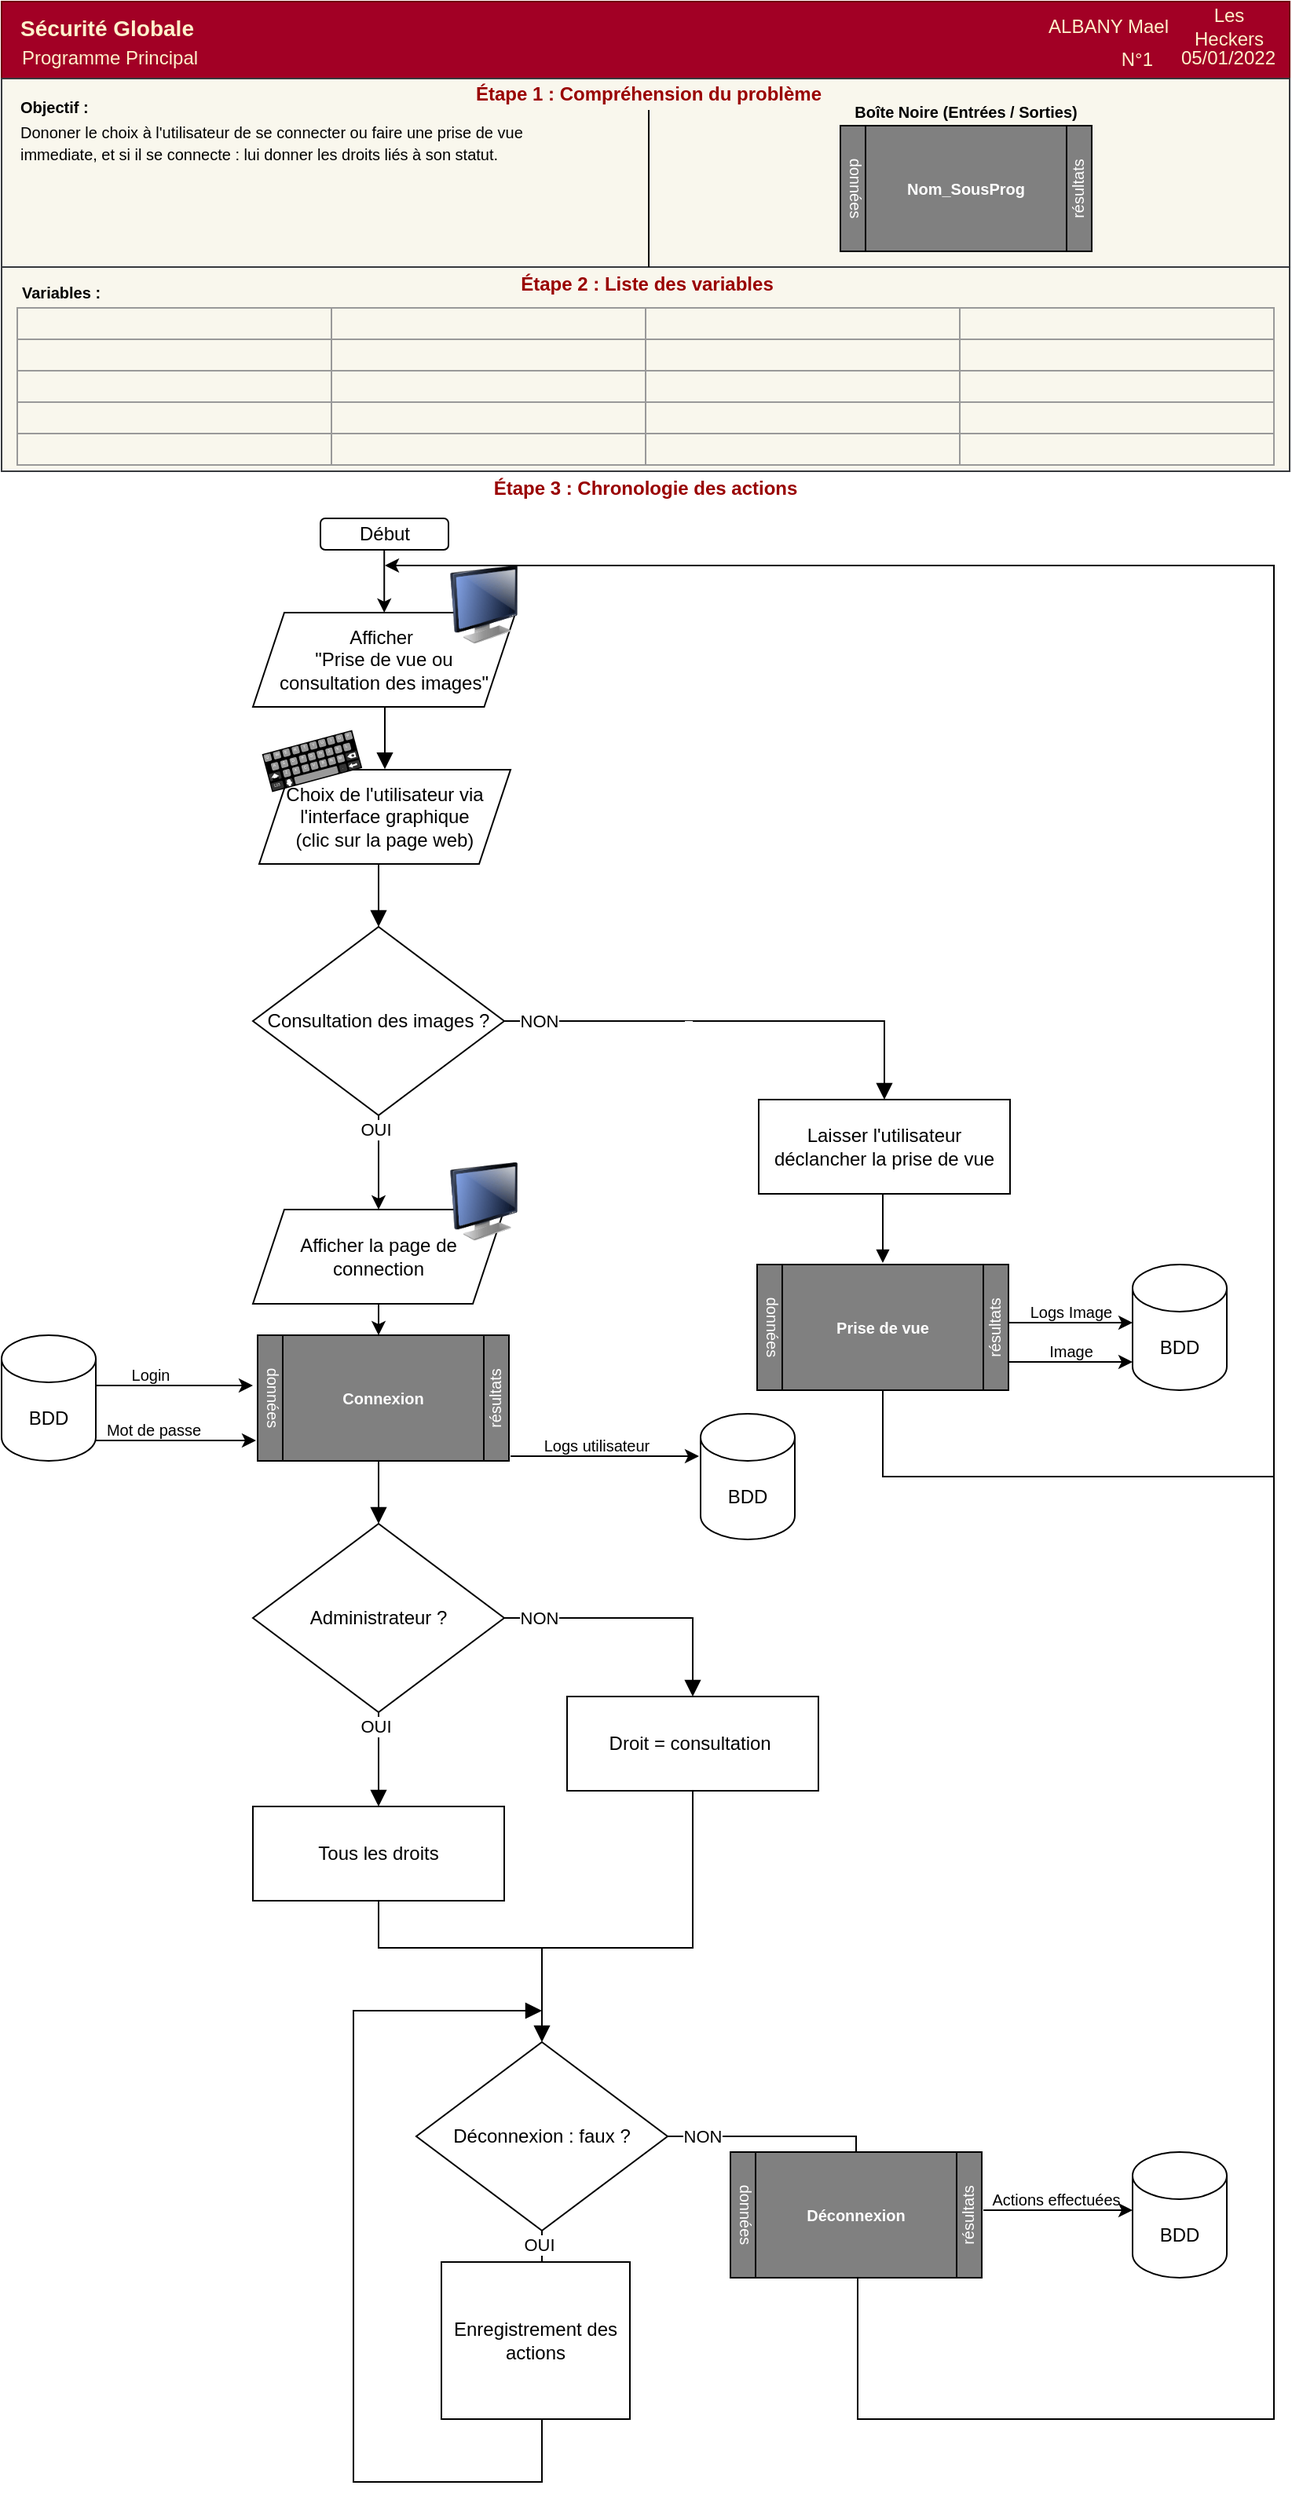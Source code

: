 <mxfile version="16.1.2" type="device"><diagram id="C5RBs43oDa-KdzZeNtuy" name="Page-1"><mxGraphModel dx="3004" dy="2047" grid="1" gridSize="10" guides="1" tooltips="1" connect="1" arrows="1" fold="1" page="1" pageScale="1" pageWidth="827" pageHeight="1169" math="0" shadow="0"><root><mxCell id="WIyWlLk6GJQsqaUBKTNV-0"/><mxCell id="WIyWlLk6GJQsqaUBKTNV-1" parent="WIyWlLk6GJQsqaUBKTNV-0"/><mxCell id="lnCyzunkSjbtColJnRYk-47" value="" style="group" parent="WIyWlLk6GJQsqaUBKTNV-1" vertex="1" connectable="0"><mxGeometry x="-1650" y="-1169" width="820" height="299" as="geometry"/></mxCell><mxCell id="lnCyzunkSjbtColJnRYk-46" value="" style="group;allowArrows=0;dropTarget=0;recursiveResize=0;expand=0;movable=0;resizable=0;rotatable=0;deletable=0;cloneable=0;editable=0;" parent="lnCyzunkSjbtColJnRYk-47" vertex="1" connectable="0"><mxGeometry width="820" height="299" as="geometry"/></mxCell><mxCell id="FBwt7Aevd6_M9OipMNYC-8" value="" style="rounded=0;whiteSpace=wrap;html=1;fontSize=12;align=left;fillColor=#a20025;strokeColor=#6F0000;fontColor=#ffffff;deletable=0;cloneable=0;rotatable=0;resizable=0;movable=0;expand=0;recursiveResize=0;allowArrows=0;connectable=0;editable=0;" parent="lnCyzunkSjbtColJnRYk-46" vertex="1"><mxGeometry width="820" height="49" as="geometry"/></mxCell><mxCell id="td8Thl32gD1S19auqDvH-131" value="" style="rounded=0;whiteSpace=wrap;html=1;strokeWidth=1;perimeterSpacing=0;connectable=0;allowArrows=0;resizable=0;movable=0;rotatable=0;cloneable=0;deletable=0;resizeWidth=0;fillColor=#f9f7ed;strokeColor=#36393d;expand=0;recursiveResize=0;editable=0;" parent="lnCyzunkSjbtColJnRYk-46" vertex="1"><mxGeometry y="49" width="820" height="120" as="geometry"/></mxCell><mxCell id="pmkci14DqVWy7yplzHCR-0" value="" style="rounded=0;whiteSpace=wrap;html=1;fillColor=#f9f7ed;strokeColor=#36393d;connectable=0;allowArrows=0;recursiveResize=0;expand=0;movable=0;resizable=0;rotatable=0;cloneable=0;deletable=0;editable=0;" parent="lnCyzunkSjbtColJnRYk-46" vertex="1"><mxGeometry y="169" width="820" height="130" as="geometry"/></mxCell><mxCell id="FBwt7Aevd6_M9OipMNYC-7" value="" style="endArrow=none;html=1;fontSize=12;fontColor=#808080;startFill=0;endFill=0;anchorPointDirection=0;bendable=0;movable=0;cloneable=0;deletable=0;editable=0;" parent="lnCyzunkSjbtColJnRYk-47" edge="1"><mxGeometry width="50" height="50" relative="1" as="geometry"><mxPoint x="412" y="69" as="sourcePoint"/><mxPoint x="412" y="169" as="targetPoint"/></mxGeometry></mxCell><mxCell id="td8Thl32gD1S19auqDvH-126" value="Programme Principal&amp;nbsp;" style="text;html=1;strokeColor=none;fillColor=none;align=left;verticalAlign=middle;whiteSpace=wrap;rounded=0;fontColor=#FFF2CC;connectable=0;allowArrows=0;recursiveResize=0;expand=0;movable=0;resizable=0;rotatable=0;cloneable=0;deletable=0;pointerEvents=0;" parent="WIyWlLk6GJQsqaUBKTNV-1" vertex="1"><mxGeometry x="-1639" y="-1143" width="238" height="20" as="geometry"/></mxCell><mxCell id="td8Thl32gD1S19auqDvH-127" value="ALBANY Mael" style="text;html=1;strokeColor=none;fillColor=none;align=right;verticalAlign=middle;whiteSpace=wrap;rounded=0;movable=0;resizable=0;rotatable=0;deletable=0;editable=1;connectable=0;fontColor=#FFF2CC;allowArrows=0;recursiveResize=0;expand=0;cloneable=0;pointerEvents=0;" parent="WIyWlLk6GJQsqaUBKTNV-1" vertex="1"><mxGeometry x="-1285" y="-1163" width="380" height="20" as="geometry"/></mxCell><mxCell id="td8Thl32gD1S19auqDvH-128" value="Les Heckers" style="text;html=1;strokeColor=none;fillColor=none;align=center;verticalAlign=middle;whiteSpace=wrap;rounded=0;movable=0;fontColor=#FFF2CC;connectable=0;allowArrows=0;recursiveResize=0;expand=0;resizable=0;rotatable=0;cloneable=0;deletable=0;pointerEvents=0;" parent="WIyWlLk6GJQsqaUBKTNV-1" vertex="1"><mxGeometry x="-900" y="-1165" width="63.45" height="23" as="geometry"/></mxCell><mxCell id="td8Thl32gD1S19auqDvH-132" value="N°1" style="text;html=1;strokeColor=none;fillColor=none;align=right;verticalAlign=middle;whiteSpace=wrap;rounded=0;movable=0;fontColor=#FFF2CC;connectable=0;allowArrows=0;recursiveResize=0;expand=0;resizable=0;rotatable=0;cloneable=0;deletable=0;pointerEvents=0;" parent="WIyWlLk6GJQsqaUBKTNV-1" vertex="1"><mxGeometry x="-1017" y="-1142" width="102" height="20" as="geometry"/></mxCell><mxCell id="td8Thl32gD1S19auqDvH-133" value="&lt;font style=&quot;font-size: 10px&quot;&gt;&lt;b&gt;Objectif :&lt;/b&gt;&lt;/font&gt;" style="text;html=1;strokeColor=none;fillColor=none;align=left;verticalAlign=middle;whiteSpace=wrap;rounded=0;fontSize=14;resizable=0;movable=0;editable=0;rotatable=0;deletable=0;connectable=0;allowArrows=0;recursiveResize=0;expand=0;cloneable=0;pointerEvents=0;" parent="WIyWlLk6GJQsqaUBKTNV-1" vertex="1"><mxGeometry x="-1640" y="-1112.5" width="160" height="19.5" as="geometry"/></mxCell><mxCell id="td8Thl32gD1S19auqDvH-142" value="05/01/2022" style="text;html=1;strokeColor=none;fillColor=none;align=right;verticalAlign=middle;whiteSpace=wrap;rounded=0;movable=0;fontColor=#FFF2CC;connectable=0;allowArrows=0;recursiveResize=0;expand=0;resizable=0;rotatable=0;cloneable=0;deletable=0;pointerEvents=0;" parent="WIyWlLk6GJQsqaUBKTNV-1" vertex="1"><mxGeometry x="-908" y="-1143" width="71" height="20" as="geometry"/></mxCell><mxCell id="td8Thl32gD1S19auqDvH-143" value="&lt;font color=&quot;#fff2cc&quot; face=&quot;helvetica&quot;&gt;&lt;span style=&quot;font-size: 14px&quot;&gt;&lt;b&gt;Sécurité Globale&lt;/b&gt;&lt;/span&gt;&lt;/font&gt;" style="text;whiteSpace=wrap;html=1;fontSize=16;movable=0;align=left;connectable=0;allowArrows=0;resizable=0;rotatable=0;cloneable=0;deletable=0;expand=0;recursiveResize=0;pointerEvents=0;" parent="WIyWlLk6GJQsqaUBKTNV-1" vertex="1"><mxGeometry x="-1640" y="-1169" width="280" height="30" as="geometry"/></mxCell><mxCell id="td8Thl32gD1S19auqDvH-146" value="&lt;font style=&quot;font-size: 10px&quot;&gt;Dononer le choix à l'utilisateur de se connecter ou faire une prise de vue immediate, et si il se connecte : lui donner les droits liés à son statut.&lt;/font&gt;" style="text;html=1;strokeColor=none;fillColor=none;align=left;verticalAlign=top;whiteSpace=wrap;rounded=0;movable=0;autosize=0;resizable=0;deletable=0;allowArrows=0;connectable=0;imageVerticalAlign=top;rotatable=0;cloneable=0;recursiveResize=0;expand=0;resizeHeight=0;pointerEvents=0;" parent="WIyWlLk6GJQsqaUBKTNV-1" vertex="1"><mxGeometry x="-1640" y="-1100" width="370" height="90" as="geometry"/></mxCell><mxCell id="pmkci14DqVWy7yplzHCR-1" value="&lt;b style=&quot;&quot;&gt;&lt;font style=&quot;font-size: 10px&quot;&gt;Variables :&lt;/font&gt;&lt;/b&gt;" style="text;html=1;strokeColor=none;fillColor=none;align=left;verticalAlign=middle;whiteSpace=wrap;rounded=0;connectable=0;allowArrows=0;recursiveResize=0;expand=0;movable=0;resizable=0;rotatable=0;cloneable=0;deletable=0;pointerEvents=0;editable=0;" parent="WIyWlLk6GJQsqaUBKTNV-1" vertex="1"><mxGeometry x="-1639" y="-994" width="80" height="20" as="geometry"/></mxCell><mxCell id="pmkci14DqVWy7yplzHCR-34" value="" style="group;allowArrows=0;dropTarget=0;recursiveResize=0;expand=0;movable=0;resizable=0;rotatable=0;deletable=0;cloneable=0;pointerEvents=0;" parent="WIyWlLk6GJQsqaUBKTNV-1" vertex="1" connectable="0"><mxGeometry x="-1639" y="-970" width="795" height="90" as="geometry"/></mxCell><mxCell id="pmkci14DqVWy7yplzHCR-53" value="" style="group;allowArrows=0;dropTarget=0;recursiveResize=0;expand=0;movable=0;resizable=0;rotatable=0;cloneable=0;deletable=0;container=0;pointerEvents=0;" parent="WIyWlLk6GJQsqaUBKTNV-1" vertex="1" connectable="0"><mxGeometry x="-1639" y="-970" width="800.45" height="90" as="geometry"/></mxCell><mxCell id="lnCyzunkSjbtColJnRYk-22" value="&lt;span style=&quot;font-family: &amp;#34;helvetica&amp;#34; ; font-style: normal ; letter-spacing: normal ; text-indent: 0px ; text-transform: none ; word-spacing: 0px ; display: inline ; float: none&quot;&gt;&lt;b&gt;&lt;font style=&quot;font-size: 12px&quot; color=&quot;#990000&quot;&gt;Étape 1 : Compréhension du problème&lt;/font&gt;&lt;/b&gt;&lt;/span&gt;" style="text;whiteSpace=wrap;html=1;align=center;connectable=0;allowArrows=0;recursiveResize=0;expand=0;movable=0;resizable=0;rotatable=0;deletable=0;cloneable=0;pointerEvents=0;editable=0;" parent="WIyWlLk6GJQsqaUBKTNV-1" vertex="1"><mxGeometry x="-1378" y="-1123.75" width="280" height="30" as="geometry"/></mxCell><mxCell id="lnCyzunkSjbtColJnRYk-23" value="&lt;span style=&quot;font-family: &amp;#34;helvetica&amp;#34; ; font-style: normal ; letter-spacing: normal ; text-indent: 0px ; text-transform: none ; word-spacing: 0px ; display: inline ; float: none&quot;&gt;&lt;b&gt;&lt;font style=&quot;font-size: 12px&quot; color=&quot;#990000&quot;&gt;Étape 2 : Liste des variables&lt;/font&gt;&lt;/b&gt;&lt;/span&gt;" style="text;whiteSpace=wrap;html=1;align=center;connectable=0;allowArrows=0;expand=0;recursiveResize=0;movable=0;resizable=0;rotatable=0;cloneable=0;deletable=0;pointerEvents=0;editable=0;" parent="WIyWlLk6GJQsqaUBKTNV-1" vertex="1"><mxGeometry x="-1379" y="-1003" width="280" height="30" as="geometry"/></mxCell><mxCell id="lnCyzunkSjbtColJnRYk-24" value="&lt;span style=&quot;font-family: &amp;#34;helvetica&amp;#34; ; font-style: normal ; letter-spacing: normal ; text-indent: 0px ; text-transform: none ; word-spacing: 0px ; display: inline ; float: none&quot;&gt;&lt;b&gt;&lt;font style=&quot;font-size: 12px&quot; color=&quot;#990000&quot;&gt;Étape 3 : Chronologie des actions&lt;/font&gt;&lt;/b&gt;&lt;/span&gt;" style="text;whiteSpace=wrap;html=1;align=center;connectable=0;allowArrows=0;recursiveResize=0;expand=0;movable=0;resizable=0;rotatable=0;cloneable=0;deletable=0;pointerEvents=0;editable=0;" parent="WIyWlLk6GJQsqaUBKTNV-1" vertex="1"><mxGeometry x="-1380" y="-873" width="280" height="20" as="geometry"/></mxCell><mxCell id="pmkci14DqVWy7yplzHCR-49" value="" style="rounded=0;whiteSpace=wrap;html=1;align=left;verticalAlign=middle;labelBackgroundColor=none;fontColor=none;noLabel=0;fillColor=none;strokeColor=#999999;allowArrows=0;connectable=0;recursiveResize=0;expand=0;movable=0;resizable=0;rotatable=0;cloneable=0;deletable=0;editable=1;fontSize=10;spacingBottom=1;pointerEvents=0;" parent="WIyWlLk6GJQsqaUBKTNV-1" vertex="1"><mxGeometry x="-1640" y="-974" width="200" height="20" as="geometry"/></mxCell><mxCell id="td8Thl32gD1S19auqDvH-148" value="&lt;font style=&quot;font-size: 10px&quot;&gt;&lt;b&gt;Boîte Noire (Entrées / Sorties)&lt;/b&gt;&lt;/font&gt;" style="text;html=1;strokeColor=none;fillColor=none;align=center;verticalAlign=middle;whiteSpace=wrap;rounded=0;fontSize=14;movable=0;resizable=0;connectable=0;allowArrows=0;rotatable=0;deletable=0;expand=0;editable=0;recursiveResize=0;cloneable=0;pointerEvents=0;" parent="WIyWlLk6GJQsqaUBKTNV-1" vertex="1"><mxGeometry x="-1126" y="-1109.5" width="180" height="19.5" as="geometry"/></mxCell><mxCell id="lnCyzunkSjbtColJnRYk-25" value="" style="group;allowArrows=0;dropTarget=0;recursiveResize=0;expand=0;movable=0;resizable=0;rotatable=0;cloneable=0;deletable=0;editable=0;" parent="WIyWlLk6GJQsqaUBKTNV-1" vertex="1" connectable="0"><mxGeometry x="-1117" y="-1090" width="162" height="80" as="geometry"/></mxCell><mxCell id="lnCyzunkSjbtColJnRYk-19" value="&lt;font color=&quot;#ffffff&quot; style=&quot;font-size: 10px&quot;&gt;&lt;b&gt;Nom_SousProg&lt;/b&gt;&lt;/font&gt;" style="shape=process;whiteSpace=wrap;html=1;backgroundOutline=0;fontColor=#808080;fillColor=#808080;allowArrows=0;recursiveResize=0;expand=0;resizable=0;rotatable=0;cloneable=0;connectable=0;movable=0;deletable=0;" parent="lnCyzunkSjbtColJnRYk-25" vertex="1"><mxGeometry x="1" width="160" height="80" as="geometry"/></mxCell><mxCell id="lnCyzunkSjbtColJnRYk-20" value="&lt;span style=&quot;font-size: 10px&quot;&gt;données&lt;/span&gt;" style="text;html=1;strokeColor=none;fillColor=none;align=center;verticalAlign=middle;whiteSpace=wrap;rounded=0;horizontal=0;fontColor=#FFFFFF;rotation=-180;spacing=0;fontSize=10;allowArrows=0;expand=0;movable=0;resizable=0;rotatable=0;cloneable=0;deletable=0;pointerEvents=0;editable=0;connectable=0;recursiveResize=0;" parent="lnCyzunkSjbtColJnRYk-25" vertex="1"><mxGeometry x="1" y="10" width="20" height="60" as="geometry"/></mxCell><mxCell id="lnCyzunkSjbtColJnRYk-21" value="&lt;span style=&quot;font-size: 10px&quot;&gt;résultats&lt;br style=&quot;font-size: 10px&quot;&gt;&lt;/span&gt;" style="text;html=1;strokeColor=none;fillColor=none;align=center;verticalAlign=middle;whiteSpace=wrap;rounded=0;horizontal=0;fontColor=#FFFFFF;rotation=0;spacing=0;fontSize=10;allowArrows=0;expand=0;movable=0;resizable=0;rotatable=0;cloneable=0;deletable=0;pointerEvents=0;editable=0;connectable=0;recursiveResize=0;" parent="lnCyzunkSjbtColJnRYk-25" vertex="1"><mxGeometry x="142" y="10" width="20" height="60" as="geometry"/></mxCell><mxCell id="lnCyzunkSjbtColJnRYk-27" value="" style="rounded=0;whiteSpace=wrap;html=1;align=left;verticalAlign=middle;labelBackgroundColor=none;fontColor=none;noLabel=0;fillColor=none;strokeColor=#999999;allowArrows=0;connectable=0;recursiveResize=0;expand=0;movable=0;resizable=0;rotatable=0;cloneable=0;deletable=0;editable=1;fontSize=10;spacingBottom=1;pointerEvents=0;" parent="WIyWlLk6GJQsqaUBKTNV-1" vertex="1"><mxGeometry x="-1640" y="-954" width="200" height="20" as="geometry"/></mxCell><mxCell id="lnCyzunkSjbtColJnRYk-28" value="" style="rounded=0;whiteSpace=wrap;html=1;align=left;verticalAlign=middle;labelBackgroundColor=none;fontColor=none;noLabel=0;fillColor=none;strokeColor=#999999;allowArrows=0;connectable=0;recursiveResize=0;expand=0;movable=0;resizable=0;rotatable=0;cloneable=0;deletable=0;editable=1;fontSize=10;spacingBottom=1;pointerEvents=0;" parent="WIyWlLk6GJQsqaUBKTNV-1" vertex="1"><mxGeometry x="-1640" y="-934" width="200" height="20" as="geometry"/></mxCell><mxCell id="lnCyzunkSjbtColJnRYk-29" value="" style="rounded=0;whiteSpace=wrap;html=1;align=left;verticalAlign=middle;labelBackgroundColor=none;fontColor=none;noLabel=0;fillColor=none;strokeColor=#999999;allowArrows=0;connectable=0;recursiveResize=0;expand=0;movable=0;resizable=0;rotatable=0;cloneable=0;deletable=0;editable=1;fontSize=10;spacingBottom=1;pointerEvents=0;" parent="WIyWlLk6GJQsqaUBKTNV-1" vertex="1"><mxGeometry x="-1640" y="-914" width="200" height="20" as="geometry"/></mxCell><mxCell id="lnCyzunkSjbtColJnRYk-30" value="" style="rounded=0;whiteSpace=wrap;html=1;align=left;verticalAlign=middle;labelBackgroundColor=none;fontColor=none;noLabel=0;fillColor=none;strokeColor=#999999;allowArrows=0;connectable=0;recursiveResize=0;expand=0;movable=0;resizable=0;rotatable=0;cloneable=0;deletable=0;editable=1;fontSize=10;spacingBottom=1;pointerEvents=0;" parent="WIyWlLk6GJQsqaUBKTNV-1" vertex="1"><mxGeometry x="-1640" y="-894" width="200" height="20" as="geometry"/></mxCell><mxCell id="lnCyzunkSjbtColJnRYk-31" value="" style="rounded=0;whiteSpace=wrap;html=1;align=left;verticalAlign=middle;labelBackgroundColor=none;fontColor=none;noLabel=0;fillColor=none;strokeColor=#999999;allowArrows=0;connectable=0;recursiveResize=0;expand=0;movable=0;resizable=0;rotatable=0;cloneable=0;deletable=0;editable=1;fontSize=10;spacingBottom=1;pointerEvents=0;" parent="WIyWlLk6GJQsqaUBKTNV-1" vertex="1"><mxGeometry x="-1440" y="-974" width="200" height="20" as="geometry"/></mxCell><mxCell id="lnCyzunkSjbtColJnRYk-32" value="" style="rounded=0;whiteSpace=wrap;html=1;align=left;verticalAlign=middle;labelBackgroundColor=none;fontColor=none;noLabel=0;fillColor=none;strokeColor=#999999;allowArrows=0;connectable=0;recursiveResize=0;expand=0;movable=0;resizable=0;rotatable=0;cloneable=0;deletable=0;editable=1;fontSize=10;spacingBottom=1;pointerEvents=0;" parent="WIyWlLk6GJQsqaUBKTNV-1" vertex="1"><mxGeometry x="-1440" y="-954" width="200" height="20" as="geometry"/></mxCell><mxCell id="lnCyzunkSjbtColJnRYk-33" value="" style="rounded=0;whiteSpace=wrap;html=1;align=left;verticalAlign=middle;labelBackgroundColor=none;fontColor=none;noLabel=0;fillColor=none;strokeColor=#999999;allowArrows=0;connectable=0;recursiveResize=0;expand=0;movable=0;resizable=0;rotatable=0;cloneable=0;deletable=0;editable=1;fontSize=10;spacingBottom=1;pointerEvents=0;" parent="WIyWlLk6GJQsqaUBKTNV-1" vertex="1"><mxGeometry x="-1440" y="-934" width="200" height="20" as="geometry"/></mxCell><mxCell id="lnCyzunkSjbtColJnRYk-34" value="" style="rounded=0;whiteSpace=wrap;html=1;align=left;verticalAlign=middle;labelBackgroundColor=none;fontColor=none;noLabel=0;fillColor=none;strokeColor=#999999;allowArrows=0;connectable=0;recursiveResize=0;expand=0;movable=0;resizable=0;rotatable=0;cloneable=0;deletable=0;editable=1;fontSize=10;spacingBottom=1;pointerEvents=0;" parent="WIyWlLk6GJQsqaUBKTNV-1" vertex="1"><mxGeometry x="-1440" y="-914" width="200" height="20" as="geometry"/></mxCell><mxCell id="lnCyzunkSjbtColJnRYk-35" value="" style="rounded=0;whiteSpace=wrap;html=1;align=left;verticalAlign=middle;labelBackgroundColor=none;fontColor=none;noLabel=0;fillColor=none;strokeColor=#999999;allowArrows=0;connectable=0;recursiveResize=0;expand=0;movable=0;resizable=0;rotatable=0;cloneable=0;deletable=0;editable=1;fontSize=10;spacingBottom=1;pointerEvents=0;" parent="WIyWlLk6GJQsqaUBKTNV-1" vertex="1"><mxGeometry x="-1440" y="-894" width="200" height="20" as="geometry"/></mxCell><mxCell id="lnCyzunkSjbtColJnRYk-36" value="" style="rounded=0;whiteSpace=wrap;html=1;align=left;verticalAlign=middle;labelBackgroundColor=none;fontColor=none;noLabel=0;fillColor=none;strokeColor=#999999;allowArrows=0;connectable=0;recursiveResize=0;expand=0;movable=0;resizable=0;rotatable=0;cloneable=0;deletable=0;editable=1;fontSize=10;spacingBottom=1;pointerEvents=0;" parent="WIyWlLk6GJQsqaUBKTNV-1" vertex="1"><mxGeometry x="-1240" y="-974" width="200" height="20" as="geometry"/></mxCell><mxCell id="lnCyzunkSjbtColJnRYk-37" value="" style="rounded=0;whiteSpace=wrap;html=1;align=left;verticalAlign=middle;labelBackgroundColor=none;fontColor=none;noLabel=0;fillColor=none;strokeColor=#999999;allowArrows=0;connectable=0;recursiveResize=0;expand=0;movable=0;resizable=0;rotatable=0;cloneable=0;deletable=0;editable=1;fontSize=10;spacingBottom=1;pointerEvents=0;" parent="WIyWlLk6GJQsqaUBKTNV-1" vertex="1"><mxGeometry x="-1240" y="-954" width="200" height="20" as="geometry"/></mxCell><mxCell id="lnCyzunkSjbtColJnRYk-38" value="" style="rounded=0;whiteSpace=wrap;html=1;align=left;verticalAlign=middle;labelBackgroundColor=none;fontColor=none;noLabel=0;fillColor=none;strokeColor=#999999;allowArrows=0;connectable=0;recursiveResize=0;expand=0;movable=0;resizable=0;rotatable=0;cloneable=0;deletable=0;editable=1;fontSize=10;spacingBottom=1;pointerEvents=0;" parent="WIyWlLk6GJQsqaUBKTNV-1" vertex="1"><mxGeometry x="-1240" y="-934" width="200" height="20" as="geometry"/></mxCell><mxCell id="lnCyzunkSjbtColJnRYk-39" value="" style="rounded=0;whiteSpace=wrap;html=1;align=left;verticalAlign=middle;labelBackgroundColor=none;fontColor=none;noLabel=0;fillColor=none;strokeColor=#999999;allowArrows=0;connectable=0;recursiveResize=0;expand=0;movable=0;resizable=0;rotatable=0;cloneable=0;deletable=0;editable=1;fontSize=10;spacingBottom=1;pointerEvents=0;" parent="WIyWlLk6GJQsqaUBKTNV-1" vertex="1"><mxGeometry x="-1240" y="-914" width="200" height="20" as="geometry"/></mxCell><mxCell id="lnCyzunkSjbtColJnRYk-40" value="" style="rounded=0;whiteSpace=wrap;html=1;align=left;verticalAlign=middle;labelBackgroundColor=none;fontColor=none;noLabel=0;fillColor=none;strokeColor=#999999;allowArrows=0;connectable=0;recursiveResize=0;expand=0;movable=0;resizable=0;rotatable=0;cloneable=0;deletable=0;editable=1;fontSize=10;spacingBottom=1;pointerEvents=0;" parent="WIyWlLk6GJQsqaUBKTNV-1" vertex="1"><mxGeometry x="-1240" y="-894" width="200" height="20" as="geometry"/></mxCell><mxCell id="lnCyzunkSjbtColJnRYk-41" value="" style="rounded=0;whiteSpace=wrap;html=1;align=left;verticalAlign=middle;labelBackgroundColor=none;fontColor=none;noLabel=0;fillColor=none;strokeColor=#999999;allowArrows=0;connectable=0;recursiveResize=0;expand=0;movable=0;resizable=0;rotatable=0;cloneable=0;deletable=0;editable=1;fontSize=10;spacingBottom=1;pointerEvents=0;" parent="WIyWlLk6GJQsqaUBKTNV-1" vertex="1"><mxGeometry x="-1040" y="-974" width="200" height="20" as="geometry"/></mxCell><mxCell id="lnCyzunkSjbtColJnRYk-42" value="" style="rounded=0;whiteSpace=wrap;html=1;align=left;verticalAlign=middle;labelBackgroundColor=none;fontColor=none;noLabel=0;fillColor=none;strokeColor=#999999;allowArrows=0;connectable=0;recursiveResize=0;expand=0;movable=0;resizable=0;rotatable=0;cloneable=0;deletable=0;editable=1;fontSize=10;spacingBottom=1;pointerEvents=0;" parent="WIyWlLk6GJQsqaUBKTNV-1" vertex="1"><mxGeometry x="-1040" y="-954" width="200" height="20" as="geometry"/></mxCell><mxCell id="lnCyzunkSjbtColJnRYk-43" value="" style="rounded=0;whiteSpace=wrap;html=1;align=left;verticalAlign=middle;labelBackgroundColor=none;fontColor=none;noLabel=0;fillColor=none;strokeColor=#999999;allowArrows=0;connectable=0;recursiveResize=0;expand=0;movable=0;resizable=0;rotatable=0;cloneable=0;deletable=0;editable=1;fontSize=10;spacingBottom=1;pointerEvents=0;" parent="WIyWlLk6GJQsqaUBKTNV-1" vertex="1"><mxGeometry x="-1040" y="-934" width="200" height="20" as="geometry"/></mxCell><mxCell id="lnCyzunkSjbtColJnRYk-44" value="" style="rounded=0;whiteSpace=wrap;html=1;align=left;verticalAlign=middle;labelBackgroundColor=none;fontColor=none;noLabel=0;fillColor=none;strokeColor=#999999;allowArrows=0;connectable=0;recursiveResize=0;expand=0;movable=0;resizable=0;rotatable=0;cloneable=0;deletable=0;editable=1;fontSize=10;spacingBottom=1;pointerEvents=0;" parent="WIyWlLk6GJQsqaUBKTNV-1" vertex="1"><mxGeometry x="-1040" y="-914" width="200" height="20" as="geometry"/></mxCell><mxCell id="lnCyzunkSjbtColJnRYk-45" value="" style="rounded=0;whiteSpace=wrap;html=1;align=left;verticalAlign=middle;labelBackgroundColor=none;fontColor=none;noLabel=0;fillColor=none;strokeColor=#999999;allowArrows=0;connectable=0;recursiveResize=0;expand=0;movable=0;resizable=0;rotatable=0;cloneable=0;deletable=0;editable=1;fontSize=10;spacingBottom=1;pointerEvents=0;" parent="WIyWlLk6GJQsqaUBKTNV-1" vertex="1"><mxGeometry x="-1040" y="-894" width="200" height="20" as="geometry"/></mxCell><mxCell id="kHUyfIK0m5LmK8lNzvcG-0" value="Début" style="rounded=1;whiteSpace=wrap;html=1;fontSize=12;glass=0;strokeWidth=1;shadow=0;fontColor=#000000;fillColor=default;align=center;imageAspect=1;connectable=1;allowArrows=0;recursiveResize=0;expand=0;resizable=0;rotatable=0;cloneable=0;pointerEvents=0;" parent="WIyWlLk6GJQsqaUBKTNV-1" vertex="1"><mxGeometry x="-1447" y="-840" width="81.5" height="20" as="geometry"/></mxCell><mxCell id="kHUyfIK0m5LmK8lNzvcG-1" value="" style="group" parent="WIyWlLk6GJQsqaUBKTNV-1" vertex="1" connectable="0"><mxGeometry x="-1490" y="-820" width="180" height="100" as="geometry"/></mxCell><mxCell id="kHUyfIK0m5LmK8lNzvcG-2" value="Afficher&amp;nbsp;&lt;br&gt;&quot;Prise de vue ou&lt;br&gt;consultation des images&quot;" style="shape=parallelogram;perimeter=parallelogramPerimeter;whiteSpace=wrap;html=1;fixedSize=1;connectable=1;allowArrows=0;recursiveResize=0;expand=0;movable=0;rotatable=0;cloneable=0;deletable=0;resizable=1;fillColor=default;" parent="kHUyfIK0m5LmK8lNzvcG-1" vertex="1"><mxGeometry y="40" width="167.228" height="60" as="geometry"/></mxCell><mxCell id="kHUyfIK0m5LmK8lNzvcG-3" value="" style="image;html=1;image=img/lib/clip_art/computers/Monitor_128x128.png;aspect=fixed;connectable=0;allowArrows=0;recursiveResize=0;expand=0;movable=0;resizable=0;rotatable=0;cloneable=0;deletable=0;editable=0;" parent="kHUyfIK0m5LmK8lNzvcG-1" vertex="1"><mxGeometry x="122.22" y="10" width="50" height="50" as="geometry"/></mxCell><mxCell id="kHUyfIK0m5LmK8lNzvcG-4" value="" style="endArrow=classic;html=1;entryX=0.5;entryY=0;entryDx=0;entryDy=0;anchorPointDirection=0;bendable=0;movable=0;cloneable=0;deletable=0;editable=0;rounded=0;" parent="kHUyfIK0m5LmK8lNzvcG-1" target="kHUyfIK0m5LmK8lNzvcG-2" edge="1"><mxGeometry width="50" height="50" relative="1" as="geometry"><mxPoint x="83.614" as="sourcePoint"/><mxPoint x="146.324" y="-160" as="targetPoint"/></mxGeometry></mxCell><mxCell id="kHUyfIK0m5LmK8lNzvcG-5" value="" style="group" parent="WIyWlLk6GJQsqaUBKTNV-1" vertex="1" connectable="0"><mxGeometry x="-1486" y="-720" width="160" height="100" as="geometry"/></mxCell><mxCell id="kHUyfIK0m5LmK8lNzvcG-6" value="" style="endArrow=block;html=1;endSize=8;endFill=1;anchorPointDirection=0;bendable=0;entryX=0.5;entryY=-0.006;entryDx=0;entryDy=0;entryPerimeter=0;movable=1;cloneable=0;deletable=1;editable=0;resizable=1;rotatable=1;connectable=1;rounded=0;" parent="kHUyfIK0m5LmK8lNzvcG-5" target="kHUyfIK0m5LmK8lNzvcG-7" edge="1"><mxGeometry width="50" height="50" as="geometry"><mxPoint x="80" as="sourcePoint"/><mxPoint x="79.76" y="30" as="targetPoint"/></mxGeometry></mxCell><mxCell id="kHUyfIK0m5LmK8lNzvcG-7" value="Choix de l'utilisateur via l'interface graphique&lt;br&gt;(clic sur la page web)" style="shape=parallelogram;perimeter=parallelogramPerimeter;whiteSpace=wrap;html=1;fixedSize=1;connectable=1;allowArrows=0;recursiveResize=0;expand=0;movable=0;resizable=1;rotatable=0;cloneable=0;deletable=0;fillColor=default;" parent="kHUyfIK0m5LmK8lNzvcG-5" vertex="1"><mxGeometry y="40" width="160" height="60" as="geometry"/></mxCell><mxCell id="kHUyfIK0m5LmK8lNzvcG-8" value="" style="verticalLabelPosition=bottom;verticalAlign=top;html=1;shadow=0;dashed=0;strokeWidth=1;shape=mxgraph.android.keyboard;rotation=-15;aspect=fixed;connectable=0;allowArrows=0;recursiveResize=0;expand=0;movable=0;resizable=0;rotatable=0;cloneable=0;deletable=0;" parent="kHUyfIK0m5LmK8lNzvcG-5" vertex="1"><mxGeometry x="4.004" y="21.998" width="59.38" height="25" as="geometry"/></mxCell><mxCell id="kHUyfIK0m5LmK8lNzvcG-9" value="" style="group;allowArrows=0;dropTarget=0;recursiveResize=0;expand=0;resizable=0;rotatable=0;cloneable=0;deletable=1;" parent="WIyWlLk6GJQsqaUBKTNV-1" vertex="1" connectable="0"><mxGeometry x="-1490" y="-620" width="280" height="180" as="geometry"/></mxCell><mxCell id="kHUyfIK0m5LmK8lNzvcG-10" value="Consultation des images ?" style="rhombus;whiteSpace=wrap;html=1;pointerEvents=0;connectable=1;allowArrows=0;recursiveResize=0;expand=0;rotatable=0;cloneable=0;deletable=0;" parent="kHUyfIK0m5LmK8lNzvcG-9" vertex="1"><mxGeometry y="40" width="160" height="120" as="geometry"/></mxCell><mxCell id="kHUyfIK0m5LmK8lNzvcG-11" value="" style="endArrow=none;html=1;exitX=0.5;exitY=1;exitDx=0;exitDy=0;endFill=0;endSize=8;spacingBottom=30;spacingRight=2;spacingLeft=0;anchorPointDirection=0;bendable=0;movable=0;cloneable=0;deletable=0;editable=0;resizable=1;rotatable=1;connectable=1;startFill=0;rounded=0;" parent="kHUyfIK0m5LmK8lNzvcG-9" source="kHUyfIK0m5LmK8lNzvcG-10" edge="1"><mxGeometry y="40" width="50" height="50" as="geometry"><mxPoint x="360" y="140" as="sourcePoint"/><mxPoint x="80" y="180" as="targetPoint"/></mxGeometry></mxCell><mxCell id="kHUyfIK0m5LmK8lNzvcG-12" value="OUI" style="edgeLabel;html=1;align=center;verticalAlign=middle;resizable=0;points=[];spacingLeft=0;spacingBottom=10;spacingRight=5;allowArrows=0;recursiveResize=0;expand=0;movable=0;rotatable=0;cloneable=0;deletable=0;editable=0;" parent="kHUyfIK0m5LmK8lNzvcG-11" vertex="1" connectable="0"><mxGeometry x="-0.367" y="1" relative="1" as="geometry"><mxPoint x="-1" y="7" as="offset"/></mxGeometry></mxCell><mxCell id="kHUyfIK0m5LmK8lNzvcG-13" value="" style="endArrow=none;html=1;exitX=1;exitY=0.5;exitDx=0;exitDy=0;endSize=8;endFill=0;anchorPointDirection=0;bendable=0;movable=0;cloneable=0;deletable=0;editable=0;resizable=1;rotatable=1;connectable=1;startFill=0;rounded=0;" parent="kHUyfIK0m5LmK8lNzvcG-9" source="kHUyfIK0m5LmK8lNzvcG-10" edge="1"><mxGeometry y="40" width="50" height="50" as="geometry"><mxPoint x="360" y="140" as="sourcePoint"/><mxPoint x="280" y="110" as="targetPoint"/><Array as="points"><mxPoint x="280" y="100"/></Array></mxGeometry></mxCell><mxCell id="kHUyfIK0m5LmK8lNzvcG-14" value="NON" style="edgeLabel;html=1;align=center;verticalAlign=middle;resizable=0;points=[];spacingRight=7;allowArrows=0;recursiveResize=0;expand=0;movable=0;rotatable=0;cloneable=0;deletable=0;pointerEvents=0;editable=0;" parent="kHUyfIK0m5LmK8lNzvcG-13" vertex="1" connectable="0"><mxGeometry x="-0.1" y="-1" relative="1" as="geometry"><mxPoint x="-33" y="-1" as="offset"/></mxGeometry></mxCell><mxCell id="kHUyfIK0m5LmK8lNzvcG-15" value="" style="endArrow=block;html=1;endSize=8;endFill=1;anchorPointDirection=0;bendable=0;entryX=0.5;entryY=0;entryDx=0;entryDy=0;movable=0;cloneable=0;deletable=0;editable=0;rounded=0;" parent="kHUyfIK0m5LmK8lNzvcG-9" target="kHUyfIK0m5LmK8lNzvcG-10" edge="1"><mxGeometry width="50" height="50" relative="1" as="geometry"><mxPoint x="80" as="sourcePoint"/><mxPoint x="40" y="90" as="targetPoint"/></mxGeometry></mxCell><mxCell id="kHUyfIK0m5LmK8lNzvcG-16" value="" style="group" parent="WIyWlLk6GJQsqaUBKTNV-1" vertex="1" connectable="0"><mxGeometry x="-1168" y="-510" width="160" height="100" as="geometry"/></mxCell><mxCell id="kHUyfIK0m5LmK8lNzvcG-17" value="Laisser l'utilisateur déclancher la prise de vue" style="rounded=0;whiteSpace=wrap;html=1;fontSize=12;glass=0;strokeWidth=1;shadow=0;fontColor=#000000;fillColor=default;align=center;pointerEvents=0;connectable=1;allowArrows=0;expand=0;rotatable=0;movable=0;recursiveResize=0;cloneable=0;deletable=0;" parent="kHUyfIK0m5LmK8lNzvcG-16" vertex="1"><mxGeometry y="40" width="160" height="60" as="geometry"/></mxCell><mxCell id="kHUyfIK0m5LmK8lNzvcG-18" value="" style="endArrow=block;html=1;endSize=8;endFill=1;anchorPointDirection=0;bendable=0;entryX=0.5;entryY=0;entryDx=0;entryDy=0;movable=0;cloneable=0;deletable=0;editable=0;rounded=0;" parent="kHUyfIK0m5LmK8lNzvcG-16" target="kHUyfIK0m5LmK8lNzvcG-17" edge="1"><mxGeometry width="50" height="50" as="geometry"><mxPoint x="80" as="sourcePoint"/><mxPoint x="81.22" y="60" as="targetPoint"/></mxGeometry></mxCell><mxCell id="kHUyfIK0m5LmK8lNzvcG-19" value="" style="group;allowArrows=0;dropTarget=0;recursiveResize=0;expand=0;movable=1;resizable=0;rotatable=0;cloneable=0;deletable=1;editable=1;connectable=0;" parent="WIyWlLk6GJQsqaUBKTNV-1" vertex="1" connectable="0"><mxGeometry x="-1170" y="-365" width="162" height="80" as="geometry"/></mxCell><mxCell id="kHUyfIK0m5LmK8lNzvcG-20" value="&lt;font color=&quot;#ffffff&quot; style=&quot;font-size: 10px&quot;&gt;&lt;b&gt;Prise de vue&lt;/b&gt;&lt;/font&gt;" style="shape=process;whiteSpace=wrap;html=1;backgroundOutline=0;fontColor=#808080;fillColor=#808080;allowArrows=0;recursiveResize=0;expand=0;resizable=0;rotatable=0;cloneable=0;connectable=0;movable=0;deletable=0;" parent="kHUyfIK0m5LmK8lNzvcG-19" vertex="1"><mxGeometry x="1" width="160" height="80" as="geometry"/></mxCell><mxCell id="kHUyfIK0m5LmK8lNzvcG-21" value="&lt;span style=&quot;font-size: 10px&quot;&gt;données&lt;/span&gt;" style="text;html=1;strokeColor=none;fillColor=none;align=center;verticalAlign=middle;whiteSpace=wrap;rounded=0;horizontal=0;fontColor=#FFFFFF;rotation=-180;spacing=0;fontSize=10;allowArrows=0;expand=0;movable=0;resizable=0;rotatable=0;cloneable=0;deletable=0;pointerEvents=0;editable=0;connectable=0;recursiveResize=0;" parent="kHUyfIK0m5LmK8lNzvcG-19" vertex="1"><mxGeometry x="1" y="10" width="20" height="60" as="geometry"/></mxCell><mxCell id="kHUyfIK0m5LmK8lNzvcG-22" value="&lt;span style=&quot;font-size: 10px&quot;&gt;résultats&lt;br style=&quot;font-size: 10px&quot;&gt;&lt;/span&gt;" style="text;html=1;strokeColor=none;fillColor=none;align=center;verticalAlign=middle;whiteSpace=wrap;rounded=0;horizontal=0;fontColor=#FFFFFF;rotation=0;spacing=0;fontSize=10;allowArrows=0;expand=0;movable=0;resizable=0;rotatable=0;cloneable=0;deletable=0;pointerEvents=0;editable=0;connectable=0;recursiveResize=0;" parent="kHUyfIK0m5LmK8lNzvcG-19" vertex="1"><mxGeometry x="142" y="10" width="20" height="60" as="geometry"/></mxCell><mxCell id="kHUyfIK0m5LmK8lNzvcG-23" value="" style="group" parent="WIyWlLk6GJQsqaUBKTNV-1" vertex="1" connectable="0"><mxGeometry x="-1009" y="-320" width="79" height="20" as="geometry"/></mxCell><mxCell id="kHUyfIK0m5LmK8lNzvcG-24" value="" style="endArrow=classic;html=1;anchorPointDirection=0;bendable=0;cloneable=0;movable=0;deletable=0;editable=0;rounded=0;" parent="kHUyfIK0m5LmK8lNzvcG-23" edge="1"><mxGeometry y="10" width="32.917" height="50" as="geometry"><mxPoint y="17" as="sourcePoint"/><mxPoint x="79" y="17" as="targetPoint"/></mxGeometry></mxCell><mxCell id="kHUyfIK0m5LmK8lNzvcG-25" value="&lt;font style=&quot;font-size: 10px&quot;&gt;&lt;br&gt;&lt;/font&gt;" style="text;html=1;strokeColor=none;fillColor=none;align=center;verticalAlign=middle;whiteSpace=wrap;rounded=0;connectable=0;allowArrows=0;recursiveResize=0;expand=0;movable=0;resizable=0;rotatable=0;cloneable=0;deletable=0;autosize=1;pointerEvents=0;" parent="kHUyfIK0m5LmK8lNzvcG-23" vertex="1"><mxGeometry x="45" width="20" height="20" as="geometry"/></mxCell><mxCell id="kHUyfIK0m5LmK8lNzvcG-26" value="" style="endArrow=block;html=1;rounded=0;endFill=1;" parent="WIyWlLk6GJQsqaUBKTNV-1" edge="1"><mxGeometry width="50" height="50" relative="1" as="geometry"><mxPoint x="-1089" y="-410" as="sourcePoint"/><mxPoint x="-1089" y="-366" as="targetPoint"/></mxGeometry></mxCell><mxCell id="kHUyfIK0m5LmK8lNzvcG-27" value="" style="group" parent="WIyWlLk6GJQsqaUBKTNV-1" vertex="1" connectable="0"><mxGeometry x="-1490" y="-440" width="172.22" height="200" as="geometry"/></mxCell><mxCell id="kHUyfIK0m5LmK8lNzvcG-28" value="Afficher la page de connection" style="shape=parallelogram;perimeter=parallelogramPerimeter;whiteSpace=wrap;html=1;fixedSize=1;connectable=1;allowArrows=0;recursiveResize=0;expand=0;movable=0;rotatable=0;cloneable=0;deletable=0;resizable=1;fillColor=default;" parent="kHUyfIK0m5LmK8lNzvcG-27" vertex="1"><mxGeometry y="40" width="160" height="60" as="geometry"/></mxCell><mxCell id="kHUyfIK0m5LmK8lNzvcG-29" value="" style="image;html=1;image=img/lib/clip_art/computers/Monitor_128x128.png;aspect=fixed;connectable=0;allowArrows=0;recursiveResize=0;expand=0;movable=0;resizable=0;rotatable=0;cloneable=0;deletable=0;editable=0;" parent="kHUyfIK0m5LmK8lNzvcG-27" vertex="1"><mxGeometry x="122.22" y="10" width="50" height="50" as="geometry"/></mxCell><mxCell id="kHUyfIK0m5LmK8lNzvcG-30" value="" style="endArrow=classic;html=1;entryX=0.5;entryY=0;entryDx=0;entryDy=0;anchorPointDirection=0;bendable=0;movable=0;cloneable=0;deletable=0;editable=0;rounded=0;" parent="kHUyfIK0m5LmK8lNzvcG-27" target="kHUyfIK0m5LmK8lNzvcG-28" edge="1"><mxGeometry width="50" height="50" relative="1" as="geometry"><mxPoint x="80" as="sourcePoint"/><mxPoint x="140" y="-160" as="targetPoint"/></mxGeometry></mxCell><mxCell id="kHUyfIK0m5LmK8lNzvcG-31" value="" style="group;allowArrows=0;dropTarget=0;recursiveResize=0;expand=0;movable=1;resizable=0;rotatable=0;cloneable=0;deletable=1;editable=1;connectable=0;" parent="kHUyfIK0m5LmK8lNzvcG-27" vertex="1" connectable="0"><mxGeometry x="2" y="120" width="162" height="80" as="geometry"/></mxCell><mxCell id="kHUyfIK0m5LmK8lNzvcG-32" value="&lt;font color=&quot;#ffffff&quot;&gt;&lt;span style=&quot;font-size: 10px&quot;&gt;&lt;b&gt;Connexion&lt;/b&gt;&lt;/span&gt;&lt;/font&gt;" style="shape=process;whiteSpace=wrap;html=1;backgroundOutline=0;fontColor=#808080;fillColor=#808080;allowArrows=0;recursiveResize=0;expand=0;resizable=0;rotatable=0;cloneable=0;connectable=0;movable=0;deletable=0;" parent="kHUyfIK0m5LmK8lNzvcG-31" vertex="1"><mxGeometry x="1" width="160" height="80" as="geometry"/></mxCell><mxCell id="kHUyfIK0m5LmK8lNzvcG-33" value="&lt;span style=&quot;font-size: 10px&quot;&gt;données&lt;/span&gt;" style="text;html=1;strokeColor=none;fillColor=none;align=center;verticalAlign=middle;whiteSpace=wrap;rounded=0;horizontal=0;fontColor=#FFFFFF;rotation=-180;spacing=0;fontSize=10;allowArrows=0;expand=0;movable=0;resizable=0;rotatable=0;cloneable=0;deletable=0;pointerEvents=0;editable=0;connectable=0;recursiveResize=0;" parent="kHUyfIK0m5LmK8lNzvcG-31" vertex="1"><mxGeometry x="1" y="10" width="20" height="60" as="geometry"/></mxCell><mxCell id="kHUyfIK0m5LmK8lNzvcG-34" value="&lt;span style=&quot;font-size: 10px&quot;&gt;résultats&lt;br style=&quot;font-size: 10px&quot;&gt;&lt;/span&gt;" style="text;html=1;strokeColor=none;fillColor=none;align=center;verticalAlign=middle;whiteSpace=wrap;rounded=0;horizontal=0;fontColor=#FFFFFF;rotation=0;spacing=0;fontSize=10;allowArrows=0;expand=0;movable=0;resizable=0;rotatable=0;cloneable=0;deletable=0;pointerEvents=0;editable=0;connectable=0;recursiveResize=0;" parent="kHUyfIK0m5LmK8lNzvcG-31" vertex="1"><mxGeometry x="142" y="10" width="20" height="60" as="geometry"/></mxCell><mxCell id="kHUyfIK0m5LmK8lNzvcG-35" value="" style="group;allowArrows=0;dropTarget=0;recursiveResize=0;expand=0;resizable=0;rotatable=0;cloneable=0;deletable=1;" parent="WIyWlLk6GJQsqaUBKTNV-1" vertex="1" connectable="0"><mxGeometry x="-1490" y="-240" width="280" height="180" as="geometry"/></mxCell><mxCell id="kHUyfIK0m5LmK8lNzvcG-36" value="Administrateur ?&lt;br&gt;" style="rhombus;whiteSpace=wrap;html=1;pointerEvents=0;connectable=1;allowArrows=0;recursiveResize=0;expand=0;rotatable=0;cloneable=0;deletable=0;" parent="kHUyfIK0m5LmK8lNzvcG-35" vertex="1"><mxGeometry y="40" width="160" height="120" as="geometry"/></mxCell><mxCell id="kHUyfIK0m5LmK8lNzvcG-37" value="" style="endArrow=none;html=1;exitX=0.5;exitY=1;exitDx=0;exitDy=0;endFill=0;endSize=8;spacingBottom=30;spacingRight=2;spacingLeft=0;anchorPointDirection=0;bendable=0;movable=0;cloneable=0;deletable=0;editable=0;resizable=1;rotatable=1;connectable=1;startFill=0;rounded=0;" parent="kHUyfIK0m5LmK8lNzvcG-35" source="kHUyfIK0m5LmK8lNzvcG-36" edge="1"><mxGeometry y="40" width="50" height="50" as="geometry"><mxPoint x="360" y="140" as="sourcePoint"/><mxPoint x="80" y="180" as="targetPoint"/></mxGeometry></mxCell><mxCell id="kHUyfIK0m5LmK8lNzvcG-38" value="OUI" style="edgeLabel;html=1;align=center;verticalAlign=middle;resizable=0;points=[];spacingLeft=0;spacingBottom=10;spacingRight=5;allowArrows=0;recursiveResize=0;expand=0;movable=0;rotatable=0;cloneable=0;deletable=0;editable=0;" parent="kHUyfIK0m5LmK8lNzvcG-37" vertex="1" connectable="0"><mxGeometry x="-0.367" y="1" relative="1" as="geometry"><mxPoint x="-1" y="7" as="offset"/></mxGeometry></mxCell><mxCell id="kHUyfIK0m5LmK8lNzvcG-39" value="" style="endArrow=none;html=1;exitX=1;exitY=0.5;exitDx=0;exitDy=0;endSize=8;endFill=0;anchorPointDirection=0;bendable=0;movable=0;cloneable=0;deletable=0;editable=0;resizable=1;rotatable=1;connectable=1;startFill=0;rounded=0;" parent="kHUyfIK0m5LmK8lNzvcG-35" source="kHUyfIK0m5LmK8lNzvcG-36" edge="1"><mxGeometry y="40" width="50" height="50" as="geometry"><mxPoint x="360" y="140" as="sourcePoint"/><mxPoint x="280" y="110" as="targetPoint"/><Array as="points"><mxPoint x="280" y="100"/></Array></mxGeometry></mxCell><mxCell id="kHUyfIK0m5LmK8lNzvcG-40" value="NON" style="edgeLabel;html=1;align=center;verticalAlign=middle;resizable=0;points=[];spacingRight=7;allowArrows=0;recursiveResize=0;expand=0;movable=0;rotatable=0;cloneable=0;deletable=0;pointerEvents=0;editable=0;" parent="kHUyfIK0m5LmK8lNzvcG-39" vertex="1" connectable="0"><mxGeometry x="-0.1" y="-1" relative="1" as="geometry"><mxPoint x="-33" y="-1" as="offset"/></mxGeometry></mxCell><mxCell id="kHUyfIK0m5LmK8lNzvcG-41" value="" style="endArrow=block;html=1;endSize=8;endFill=1;anchorPointDirection=0;bendable=0;entryX=0.5;entryY=0;entryDx=0;entryDy=0;movable=0;cloneable=0;deletable=0;editable=0;rounded=0;" parent="kHUyfIK0m5LmK8lNzvcG-35" target="kHUyfIK0m5LmK8lNzvcG-36" edge="1"><mxGeometry width="50" height="50" relative="1" as="geometry"><mxPoint x="80" as="sourcePoint"/><mxPoint x="40" y="90" as="targetPoint"/></mxGeometry></mxCell><mxCell id="kHUyfIK0m5LmK8lNzvcG-42" value="" style="group" parent="WIyWlLk6GJQsqaUBKTNV-1" vertex="1" connectable="0"><mxGeometry x="-1290" y="-130" width="160" height="100" as="geometry"/></mxCell><mxCell id="kHUyfIK0m5LmK8lNzvcG-43" value="Droit = consultation&amp;nbsp;" style="rounded=0;whiteSpace=wrap;html=1;fontSize=12;glass=0;strokeWidth=1;shadow=0;fontColor=#000000;fillColor=default;align=center;pointerEvents=0;connectable=1;allowArrows=0;expand=0;rotatable=0;movable=0;recursiveResize=0;cloneable=0;deletable=0;" parent="kHUyfIK0m5LmK8lNzvcG-42" vertex="1"><mxGeometry y="40" width="160" height="60" as="geometry"/></mxCell><mxCell id="kHUyfIK0m5LmK8lNzvcG-44" value="" style="endArrow=block;html=1;endSize=8;endFill=1;anchorPointDirection=0;bendable=0;entryX=0.5;entryY=0;entryDx=0;entryDy=0;movable=0;cloneable=0;deletable=0;editable=0;rounded=0;" parent="kHUyfIK0m5LmK8lNzvcG-42" target="kHUyfIK0m5LmK8lNzvcG-43" edge="1"><mxGeometry width="50" height="50" as="geometry"><mxPoint x="80" as="sourcePoint"/><mxPoint x="81.22" y="60" as="targetPoint"/></mxGeometry></mxCell><mxCell id="kHUyfIK0m5LmK8lNzvcG-45" value="" style="endArrow=classic;html=1;rounded=0;" parent="WIyWlLk6GJQsqaUBKTNV-1" edge="1"><mxGeometry width="50" height="50" relative="1" as="geometry"><mxPoint x="-1089" y="-285" as="sourcePoint"/><mxPoint x="-1406" y="-810" as="targetPoint"/><Array as="points"><mxPoint x="-1089" y="-230"/><mxPoint x="-840" y="-230"/><mxPoint x="-840" y="-810"/></Array></mxGeometry></mxCell><mxCell id="kHUyfIK0m5LmK8lNzvcG-46" value="" style="group" parent="WIyWlLk6GJQsqaUBKTNV-1" vertex="1" connectable="0"><mxGeometry x="-1610" y="-305" width="120" height="20" as="geometry"/></mxCell><mxCell id="kHUyfIK0m5LmK8lNzvcG-47" value="" style="endArrow=classic;html=1;anchorPointDirection=0;bendable=0;cloneable=0;movable=0;deletable=0;editable=0;rounded=0;" parent="kHUyfIK0m5LmK8lNzvcG-46" edge="1"><mxGeometry y="10" width="50" height="50" as="geometry"><mxPoint y="17" as="sourcePoint"/><mxPoint x="120" y="17" as="targetPoint"/></mxGeometry></mxCell><mxCell id="kHUyfIK0m5LmK8lNzvcG-48" value="&lt;font style=&quot;font-size: 10px&quot;&gt;Login&lt;br&gt;&lt;/font&gt;" style="text;html=1;strokeColor=none;fillColor=none;align=center;verticalAlign=middle;whiteSpace=wrap;rounded=0;connectable=0;allowArrows=0;recursiveResize=0;expand=0;movable=0;resizable=0;rotatable=0;cloneable=0;deletable=0;autosize=1;pointerEvents=0;" parent="kHUyfIK0m5LmK8lNzvcG-46" vertex="1"><mxGeometry x="35" width="40" height="20" as="geometry"/></mxCell><mxCell id="kHUyfIK0m5LmK8lNzvcG-49" value="" style="group" parent="WIyWlLk6GJQsqaUBKTNV-1" vertex="1" connectable="0"><mxGeometry x="-1608" y="-270" width="120" height="20" as="geometry"/></mxCell><mxCell id="kHUyfIK0m5LmK8lNzvcG-50" value="" style="endArrow=classic;html=1;anchorPointDirection=0;bendable=0;cloneable=0;movable=0;deletable=0;editable=0;rounded=0;" parent="kHUyfIK0m5LmK8lNzvcG-49" edge="1"><mxGeometry y="10" width="50" height="50" as="geometry"><mxPoint y="17" as="sourcePoint"/><mxPoint x="120" y="17" as="targetPoint"/></mxGeometry></mxCell><mxCell id="kHUyfIK0m5LmK8lNzvcG-51" value="&lt;font style=&quot;font-size: 10px&quot;&gt;Mot de passe&lt;br&gt;&lt;/font&gt;" style="text;html=1;strokeColor=none;fillColor=none;align=center;verticalAlign=middle;whiteSpace=wrap;rounded=0;connectable=0;allowArrows=0;recursiveResize=0;expand=0;movable=0;resizable=0;rotatable=0;cloneable=0;deletable=0;autosize=1;pointerEvents=0;" parent="kHUyfIK0m5LmK8lNzvcG-49" vertex="1"><mxGeometry x="15" width="80" height="20" as="geometry"/></mxCell><mxCell id="kHUyfIK0m5LmK8lNzvcG-52" value="" style="rounded=0;whiteSpace=wrap;html=1;strokeColor=none;" parent="WIyWlLk6GJQsqaUBKTNV-1" vertex="1"><mxGeometry x="-1215" y="-520" width="10" height="10" as="geometry"/></mxCell><mxCell id="kHUyfIK0m5LmK8lNzvcG-53" value="" style="endArrow=none;html=1;rounded=0;" parent="WIyWlLk6GJQsqaUBKTNV-1" edge="1"><mxGeometry width="50" height="50" relative="1" as="geometry"><mxPoint x="-1210" y="-520" as="sourcePoint"/><mxPoint x="-1088" y="-510" as="targetPoint"/><Array as="points"><mxPoint x="-1088" y="-520"/></Array></mxGeometry></mxCell><mxCell id="kHUyfIK0m5LmK8lNzvcG-54" value="" style="group" parent="WIyWlLk6GJQsqaUBKTNV-1" vertex="1" connectable="0"><mxGeometry x="-1490" y="-60" width="160" height="100" as="geometry"/></mxCell><mxCell id="kHUyfIK0m5LmK8lNzvcG-55" value="Tous les droits" style="rounded=0;whiteSpace=wrap;html=1;fontSize=12;glass=0;strokeWidth=1;shadow=0;fontColor=#000000;fillColor=default;align=center;pointerEvents=0;connectable=1;allowArrows=0;expand=0;rotatable=0;movable=0;recursiveResize=0;cloneable=0;deletable=0;" parent="kHUyfIK0m5LmK8lNzvcG-54" vertex="1"><mxGeometry y="40" width="160" height="60" as="geometry"/></mxCell><mxCell id="kHUyfIK0m5LmK8lNzvcG-56" value="" style="endArrow=block;html=1;endSize=8;endFill=1;anchorPointDirection=0;bendable=0;entryX=0.5;entryY=0;entryDx=0;entryDy=0;movable=0;cloneable=0;deletable=0;editable=0;rounded=0;" parent="kHUyfIK0m5LmK8lNzvcG-54" target="kHUyfIK0m5LmK8lNzvcG-55" edge="1"><mxGeometry width="50" height="50" as="geometry"><mxPoint x="80" as="sourcePoint"/><mxPoint x="81.22" y="60" as="targetPoint"/></mxGeometry></mxCell><mxCell id="kHUyfIK0m5LmK8lNzvcG-57" value="" style="endArrow=classic;html=1;rounded=0;exitX=0.5;exitY=1;exitDx=0;exitDy=0;" parent="WIyWlLk6GJQsqaUBKTNV-1" source="kHUyfIK0m5LmK8lNzvcG-28" edge="1"><mxGeometry width="50" height="50" relative="1" as="geometry"><mxPoint x="-1250" y="-70" as="sourcePoint"/><mxPoint x="-1410" y="-320" as="targetPoint"/></mxGeometry></mxCell><mxCell id="kHUyfIK0m5LmK8lNzvcG-58" value="" style="group" parent="WIyWlLk6GJQsqaUBKTNV-1" vertex="1" connectable="0"><mxGeometry x="-1426" y="90" width="320" height="320" as="geometry"/></mxCell><mxCell id="kHUyfIK0m5LmK8lNzvcG-59" value="" style="endArrow=block;html=1;endFill=1;endSize=8;spacingBottom=30;spacingRight=2;spacingLeft=0;anchorPointDirection=0;bendable=1;movable=1;cloneable=0;deletable=1;editable=1;resizable=1;rotatable=1;connectable=1;rounded=0;" parent="kHUyfIK0m5LmK8lNzvcG-58" edge="1"><mxGeometry x="40" y="280" width="50" height="50" as="geometry"><mxPoint x="120" y="280" as="sourcePoint"/><mxPoint x="120" y="20" as="targetPoint"/><Array as="points"><mxPoint x="120" y="320"/><mxPoint y="320"/><mxPoint y="240"/><mxPoint y="20"/></Array></mxGeometry></mxCell><mxCell id="kHUyfIK0m5LmK8lNzvcG-60" value="" style="group;allowArrows=0;dropTarget=0;recursiveResize=0;expand=0;resizable=0;rotatable=0;cloneable=0;deletable=1;" parent="kHUyfIK0m5LmK8lNzvcG-58" vertex="1" connectable="0"><mxGeometry x="40" width="280" height="180" as="geometry"/></mxCell><mxCell id="kHUyfIK0m5LmK8lNzvcG-61" value="Déconnexion : faux ?" style="rhombus;whiteSpace=wrap;html=1;pointerEvents=0;connectable=1;allowArrows=0;recursiveResize=0;expand=0;rotatable=0;cloneable=0;deletable=0;" parent="kHUyfIK0m5LmK8lNzvcG-60" vertex="1"><mxGeometry y="40" width="160" height="120" as="geometry"/></mxCell><mxCell id="kHUyfIK0m5LmK8lNzvcG-62" value="" style="endArrow=none;html=1;exitX=0.5;exitY=1;exitDx=0;exitDy=0;endFill=0;endSize=8;spacingBottom=30;spacingRight=2;spacingLeft=0;anchorPointDirection=0;bendable=0;movable=0;cloneable=0;deletable=0;editable=0;resizable=1;rotatable=1;connectable=1;startFill=0;rounded=0;" parent="kHUyfIK0m5LmK8lNzvcG-60" source="kHUyfIK0m5LmK8lNzvcG-61" edge="1"><mxGeometry y="40" width="50" height="50" as="geometry"><mxPoint x="360" y="140" as="sourcePoint"/><mxPoint x="80" y="180" as="targetPoint"/></mxGeometry></mxCell><mxCell id="kHUyfIK0m5LmK8lNzvcG-63" value="OUI" style="edgeLabel;html=1;align=center;verticalAlign=middle;resizable=0;points=[];spacingLeft=0;spacingBottom=10;spacingRight=5;allowArrows=0;recursiveResize=0;expand=0;movable=0;rotatable=0;cloneable=0;deletable=0;editable=0;" parent="kHUyfIK0m5LmK8lNzvcG-62" vertex="1" connectable="0"><mxGeometry x="-0.367" y="1" relative="1" as="geometry"><mxPoint x="-1" y="7" as="offset"/></mxGeometry></mxCell><mxCell id="kHUyfIK0m5LmK8lNzvcG-64" value="" style="endArrow=none;html=1;exitX=1;exitY=0.5;exitDx=0;exitDy=0;endSize=8;endFill=0;anchorPointDirection=0;bendable=0;movable=0;cloneable=0;deletable=0;editable=0;resizable=1;rotatable=1;connectable=1;startFill=0;rounded=0;" parent="kHUyfIK0m5LmK8lNzvcG-60" source="kHUyfIK0m5LmK8lNzvcG-61" edge="1"><mxGeometry y="40" width="50" height="50" as="geometry"><mxPoint x="360" y="140" as="sourcePoint"/><mxPoint x="280" y="110" as="targetPoint"/><Array as="points"><mxPoint x="280" y="100"/></Array></mxGeometry></mxCell><mxCell id="kHUyfIK0m5LmK8lNzvcG-65" value="NON" style="edgeLabel;html=1;align=center;verticalAlign=middle;resizable=0;points=[];spacingRight=7;allowArrows=0;recursiveResize=0;expand=0;movable=0;rotatable=0;cloneable=0;deletable=0;pointerEvents=0;editable=0;" parent="kHUyfIK0m5LmK8lNzvcG-64" vertex="1" connectable="0"><mxGeometry x="-0.1" y="-1" relative="1" as="geometry"><mxPoint x="-33" y="-1" as="offset"/></mxGeometry></mxCell><mxCell id="kHUyfIK0m5LmK8lNzvcG-66" value="" style="endArrow=block;html=1;endSize=8;endFill=1;anchorPointDirection=0;bendable=0;entryX=0.5;entryY=0;entryDx=0;entryDy=0;movable=0;cloneable=0;deletable=0;editable=0;rounded=0;" parent="kHUyfIK0m5LmK8lNzvcG-60" target="kHUyfIK0m5LmK8lNzvcG-61" edge="1"><mxGeometry width="50" height="50" relative="1" as="geometry"><mxPoint x="80" as="sourcePoint"/><mxPoint x="40" y="90" as="targetPoint"/></mxGeometry></mxCell><mxCell id="kHUyfIK0m5LmK8lNzvcG-67" value="Enregistrement des actions" style="rounded=0;whiteSpace=wrap;html=1;" parent="kHUyfIK0m5LmK8lNzvcG-58" vertex="1"><mxGeometry x="56" y="180" width="120" height="100" as="geometry"/></mxCell><mxCell id="kHUyfIK0m5LmK8lNzvcG-68" value="" style="group;allowArrows=0;dropTarget=0;recursiveResize=0;expand=0;movable=1;resizable=0;rotatable=0;cloneable=0;deletable=1;editable=1;connectable=0;" parent="WIyWlLk6GJQsqaUBKTNV-1" vertex="1" connectable="0"><mxGeometry x="-1187" y="200" width="162" height="80" as="geometry"/></mxCell><mxCell id="kHUyfIK0m5LmK8lNzvcG-69" value="&lt;font color=&quot;#ffffff&quot; style=&quot;font-size: 10px&quot;&gt;&lt;b&gt;Déconnexion&lt;/b&gt;&lt;/font&gt;" style="shape=process;whiteSpace=wrap;html=1;backgroundOutline=0;fontColor=#808080;fillColor=#808080;allowArrows=0;recursiveResize=0;expand=0;resizable=0;rotatable=0;cloneable=0;connectable=0;movable=0;deletable=0;" parent="kHUyfIK0m5LmK8lNzvcG-68" vertex="1"><mxGeometry x="1" width="160" height="80" as="geometry"/></mxCell><mxCell id="kHUyfIK0m5LmK8lNzvcG-70" value="&lt;span style=&quot;font-size: 10px&quot;&gt;données&lt;/span&gt;" style="text;html=1;strokeColor=none;fillColor=none;align=center;verticalAlign=middle;whiteSpace=wrap;rounded=0;horizontal=0;fontColor=#FFFFFF;rotation=-180;spacing=0;fontSize=10;allowArrows=0;expand=0;movable=0;resizable=0;rotatable=0;cloneable=0;deletable=0;pointerEvents=0;editable=0;connectable=0;recursiveResize=0;" parent="kHUyfIK0m5LmK8lNzvcG-68" vertex="1"><mxGeometry x="1" y="10" width="20" height="60" as="geometry"/></mxCell><mxCell id="kHUyfIK0m5LmK8lNzvcG-71" value="&lt;span style=&quot;font-size: 10px&quot;&gt;résultats&lt;br style=&quot;font-size: 10px&quot;&gt;&lt;/span&gt;" style="text;html=1;strokeColor=none;fillColor=none;align=center;verticalAlign=middle;whiteSpace=wrap;rounded=0;horizontal=0;fontColor=#FFFFFF;rotation=0;spacing=0;fontSize=10;allowArrows=0;expand=0;movable=0;resizable=0;rotatable=0;cloneable=0;deletable=0;pointerEvents=0;editable=0;connectable=0;recursiveResize=0;" parent="kHUyfIK0m5LmK8lNzvcG-68" vertex="1"><mxGeometry x="142" y="10" width="20" height="60" as="geometry"/></mxCell><mxCell id="kHUyfIK0m5LmK8lNzvcG-72" value="" style="endArrow=none;html=1;rounded=0;entryX=0.5;entryY=1;entryDx=0;entryDy=0;" parent="WIyWlLk6GJQsqaUBKTNV-1" target="kHUyfIK0m5LmK8lNzvcG-55" edge="1"><mxGeometry width="50" height="50" relative="1" as="geometry"><mxPoint x="-1306" y="90" as="sourcePoint"/><mxPoint x="-1060" y="160" as="targetPoint"/><Array as="points"><mxPoint x="-1306" y="70"/><mxPoint x="-1410" y="70"/></Array></mxGeometry></mxCell><mxCell id="kHUyfIK0m5LmK8lNzvcG-73" value="" style="endArrow=none;html=1;rounded=0;entryX=0.5;entryY=1;entryDx=0;entryDy=0;" parent="WIyWlLk6GJQsqaUBKTNV-1" target="kHUyfIK0m5LmK8lNzvcG-43" edge="1"><mxGeometry width="50" height="50" relative="1" as="geometry"><mxPoint x="-1306" y="70" as="sourcePoint"/><mxPoint x="-1090" y="200" as="targetPoint"/><Array as="points"><mxPoint x="-1210" y="70"/></Array></mxGeometry></mxCell><mxCell id="kHUyfIK0m5LmK8lNzvcG-74" value="" style="group" parent="WIyWlLk6GJQsqaUBKTNV-1" vertex="1" connectable="0"><mxGeometry x="-1025" y="220" width="95" height="20" as="geometry"/></mxCell><mxCell id="kHUyfIK0m5LmK8lNzvcG-75" value="" style="endArrow=classic;html=1;anchorPointDirection=0;bendable=0;cloneable=0;movable=0;deletable=0;editable=0;rounded=0;" parent="kHUyfIK0m5LmK8lNzvcG-74" edge="1"><mxGeometry y="10" width="39.583" height="50" as="geometry"><mxPoint y="17" as="sourcePoint"/><mxPoint x="95" y="17" as="targetPoint"/></mxGeometry></mxCell><mxCell id="kHUyfIK0m5LmK8lNzvcG-76" value="&lt;font style=&quot;font-size: 10px&quot;&gt;&lt;br&gt;&lt;/font&gt;" style="text;html=1;strokeColor=none;fillColor=none;align=center;verticalAlign=middle;whiteSpace=wrap;rounded=0;connectable=0;allowArrows=0;recursiveResize=0;expand=0;movable=0;resizable=0;rotatable=0;cloneable=0;deletable=0;autosize=1;pointerEvents=0;" parent="kHUyfIK0m5LmK8lNzvcG-74" vertex="1"><mxGeometry x="45" width="20" height="20" as="geometry"/></mxCell><mxCell id="kHUyfIK0m5LmK8lNzvcG-77" value="BDD" style="shape=cylinder3;whiteSpace=wrap;html=1;boundedLbl=1;backgroundOutline=1;size=15;" parent="WIyWlLk6GJQsqaUBKTNV-1" vertex="1"><mxGeometry x="-930" y="200" width="60" height="80" as="geometry"/></mxCell><mxCell id="kHUyfIK0m5LmK8lNzvcG-78" value="BDD" style="shape=cylinder3;whiteSpace=wrap;html=1;boundedLbl=1;backgroundOutline=1;size=15;" parent="WIyWlLk6GJQsqaUBKTNV-1" vertex="1"><mxGeometry x="-930" y="-365" width="60" height="80" as="geometry"/></mxCell><mxCell id="kHUyfIK0m5LmK8lNzvcG-82" value="" style="group" parent="WIyWlLk6GJQsqaUBKTNV-1" vertex="1" connectable="0"><mxGeometry x="-1326" y="-260" width="120" height="20" as="geometry"/></mxCell><mxCell id="kHUyfIK0m5LmK8lNzvcG-83" value="" style="endArrow=classic;html=1;anchorPointDirection=0;bendable=0;cloneable=0;movable=0;deletable=0;editable=0;rounded=0;" parent="kHUyfIK0m5LmK8lNzvcG-82" edge="1"><mxGeometry y="10" width="50" height="50" as="geometry"><mxPoint y="17" as="sourcePoint"/><mxPoint x="120" y="17" as="targetPoint"/></mxGeometry></mxCell><mxCell id="kHUyfIK0m5LmK8lNzvcG-84" value="&lt;font style=&quot;font-size: 10px&quot;&gt;Logs utilisateur&lt;br&gt;&lt;/font&gt;" style="text;html=1;strokeColor=none;fillColor=none;align=center;verticalAlign=middle;whiteSpace=wrap;rounded=0;connectable=0;allowArrows=0;recursiveResize=0;expand=0;movable=0;resizable=0;rotatable=0;cloneable=0;deletable=0;autosize=1;pointerEvents=0;" parent="kHUyfIK0m5LmK8lNzvcG-82" vertex="1"><mxGeometry x="15" width="80" height="20" as="geometry"/></mxCell><mxCell id="kHUyfIK0m5LmK8lNzvcG-85" value="BDD" style="shape=cylinder3;whiteSpace=wrap;html=1;boundedLbl=1;backgroundOutline=1;size=15;" parent="WIyWlLk6GJQsqaUBKTNV-1" vertex="1"><mxGeometry x="-1205" y="-270" width="60" height="80" as="geometry"/></mxCell><mxCell id="kHUyfIK0m5LmK8lNzvcG-87" value="Image" style="text;html=1;strokeColor=none;fillColor=none;align=center;verticalAlign=middle;whiteSpace=wrap;rounded=0;fontSize=10;" parent="WIyWlLk6GJQsqaUBKTNV-1" vertex="1"><mxGeometry x="-999.5" y="-325" width="60" height="30" as="geometry"/></mxCell><mxCell id="kHUyfIK0m5LmK8lNzvcG-88" value="BDD" style="shape=cylinder3;whiteSpace=wrap;html=1;boundedLbl=1;backgroundOutline=1;size=15;" parent="WIyWlLk6GJQsqaUBKTNV-1" vertex="1"><mxGeometry x="-1650" y="-320" width="60" height="80" as="geometry"/></mxCell><mxCell id="kHUyfIK0m5LmK8lNzvcG-89" value="Actions effectuées" style="text;html=1;strokeColor=none;fillColor=none;align=center;verticalAlign=middle;whiteSpace=wrap;rounded=0;fontSize=10;" parent="WIyWlLk6GJQsqaUBKTNV-1" vertex="1"><mxGeometry x="-1025" y="215" width="92.5" height="30" as="geometry"/></mxCell><mxCell id="kHUyfIK0m5LmK8lNzvcG-90" value="" style="endArrow=none;html=1;rounded=0;fontSize=10;" parent="WIyWlLk6GJQsqaUBKTNV-1" edge="1"><mxGeometry width="50" height="50" relative="1" as="geometry"><mxPoint x="-840" y="-230" as="sourcePoint"/><mxPoint x="-1105" y="280" as="targetPoint"/><Array as="points"><mxPoint x="-840" y="370"/><mxPoint x="-1105" y="370"/></Array></mxGeometry></mxCell><mxCell id="kHUyfIK0m5LmK8lNzvcG-91" value="" style="group" parent="WIyWlLk6GJQsqaUBKTNV-1" vertex="1" connectable="0"><mxGeometry x="-1009" y="-345" width="79" height="20" as="geometry"/></mxCell><mxCell id="kHUyfIK0m5LmK8lNzvcG-92" value="" style="endArrow=classic;html=1;anchorPointDirection=0;bendable=0;cloneable=0;movable=0;deletable=0;editable=0;rounded=0;" parent="kHUyfIK0m5LmK8lNzvcG-91" edge="1"><mxGeometry y="10" width="32.917" height="50" as="geometry"><mxPoint y="17" as="sourcePoint"/><mxPoint x="79" y="17" as="targetPoint"/></mxGeometry></mxCell><mxCell id="kHUyfIK0m5LmK8lNzvcG-93" value="&lt;font style=&quot;font-size: 10px&quot;&gt;&lt;br&gt;&lt;/font&gt;" style="text;html=1;strokeColor=none;fillColor=none;align=center;verticalAlign=middle;whiteSpace=wrap;rounded=0;connectable=0;allowArrows=0;recursiveResize=0;expand=0;movable=0;resizable=0;rotatable=0;cloneable=0;deletable=0;autosize=1;pointerEvents=0;" parent="kHUyfIK0m5LmK8lNzvcG-91" vertex="1"><mxGeometry x="45" width="20" height="20" as="geometry"/></mxCell><mxCell id="kHUyfIK0m5LmK8lNzvcG-94" value="Logs Image" style="text;html=1;strokeColor=none;fillColor=none;align=center;verticalAlign=middle;whiteSpace=wrap;rounded=0;fontSize=10;" parent="WIyWlLk6GJQsqaUBKTNV-1" vertex="1"><mxGeometry x="-999.5" y="-350" width="60" height="30" as="geometry"/></mxCell></root></mxGraphModel></diagram></mxfile>